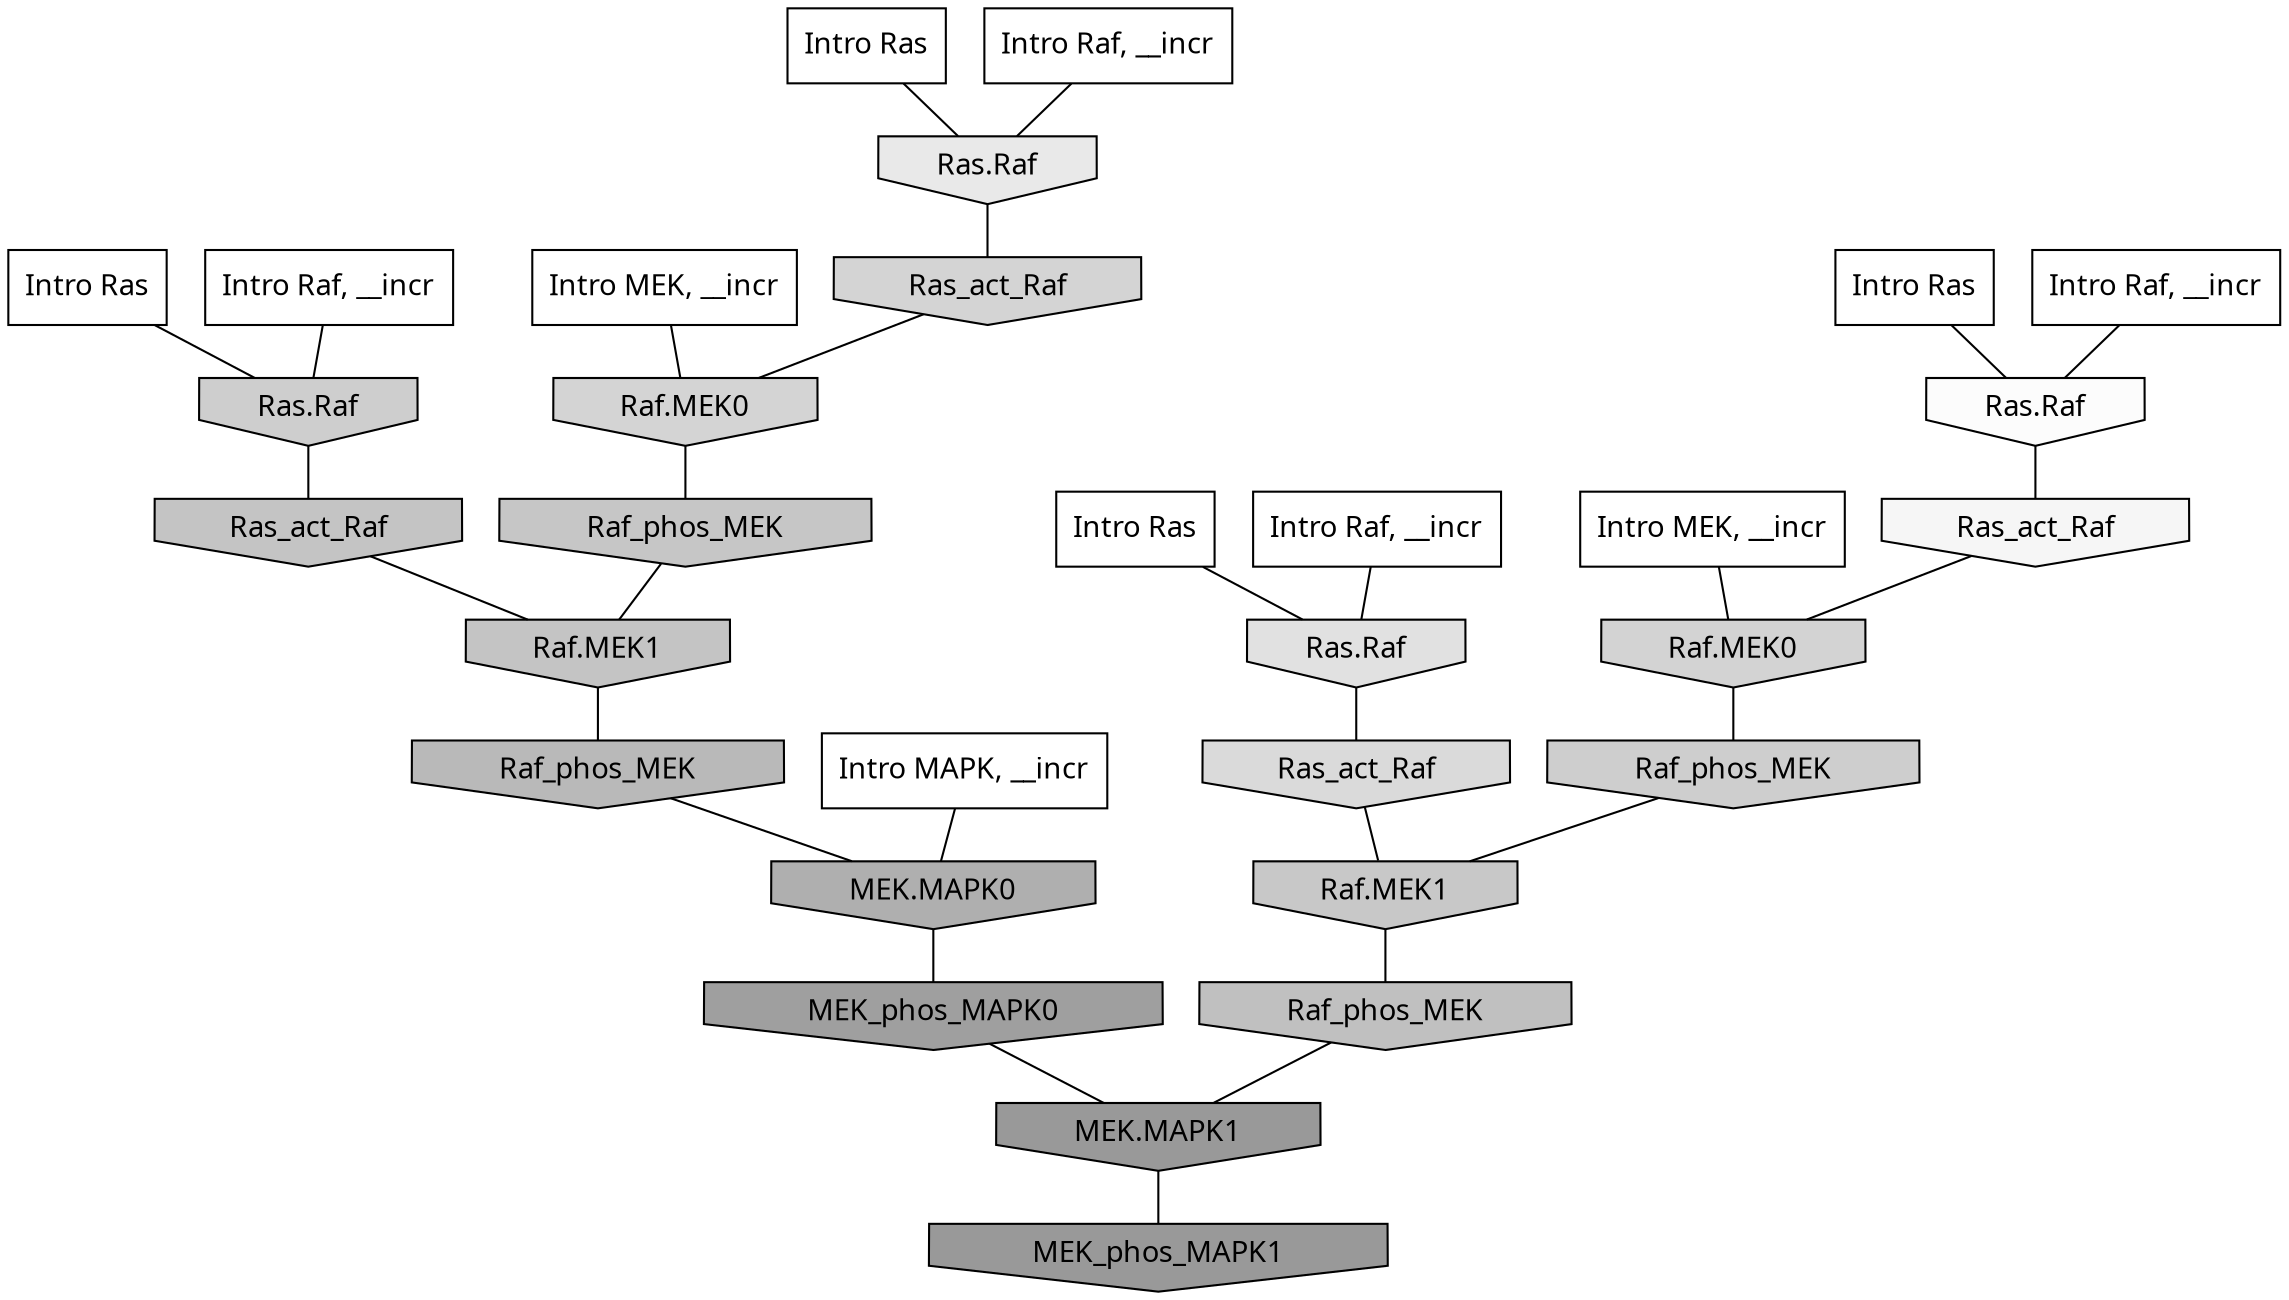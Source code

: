 digraph G{
  rankdir="TB";
  ranksep=0.30;
  node [fontname="CMU Serif"];
  edge [fontname="CMU Serif"];
  
  10 [label="Intro Ras", shape=rectangle, style=filled, fillcolor="0.000 0.000 1.000"]
  
  22 [label="Intro Ras", shape=rectangle, style=filled, fillcolor="0.000 0.000 1.000"]
  
  32 [label="Intro Ras", shape=rectangle, style=filled, fillcolor="0.000 0.000 1.000"]
  
  57 [label="Intro Ras", shape=rectangle, style=filled, fillcolor="0.000 0.000 1.000"]
  
  370 [label="Intro Raf, __incr", shape=rectangle, style=filled, fillcolor="0.000 0.000 1.000"]
  
  460 [label="Intro Raf, __incr", shape=rectangle, style=filled, fillcolor="0.000 0.000 1.000"]
  
  741 [label="Intro Raf, __incr", shape=rectangle, style=filled, fillcolor="0.000 0.000 1.000"]
  
  940 [label="Intro Raf, __incr", shape=rectangle, style=filled, fillcolor="0.000 0.000 1.000"]
  
  1478 [label="Intro MEK, __incr", shape=rectangle, style=filled, fillcolor="0.000 0.000 1.000"]
  
  1956 [label="Intro MEK, __incr", shape=rectangle, style=filled, fillcolor="0.000 0.000 1.000"]
  
  3050 [label="Intro MAPK, __incr", shape=rectangle, style=filled, fillcolor="0.000 0.000 1.000"]
  
  3398 [label="Ras.Raf", shape=invhouse, style=filled, fillcolor="0.000 0.000 0.986"]
  
  3516 [label="Ras_act_Raf", shape=invhouse, style=filled, fillcolor="0.000 0.000 0.963"]
  
  4080 [label="Ras.Raf", shape=invhouse, style=filled, fillcolor="0.000 0.000 0.913"]
  
  4501 [label="Ras.Raf", shape=invhouse, style=filled, fillcolor="0.000 0.000 0.881"]
  
  4896 [label="Ras_act_Raf", shape=invhouse, style=filled, fillcolor="0.000 0.000 0.854"]
  
  5286 [label="Ras_act_Raf", shape=invhouse, style=filled, fillcolor="0.000 0.000 0.829"]
  
  5288 [label="Raf.MEK0", shape=invhouse, style=filled, fillcolor="0.000 0.000 0.829"]
  
  5304 [label="Raf.MEK0", shape=invhouse, style=filled, fillcolor="0.000 0.000 0.828"]
  
  5598 [label="Ras.Raf", shape=invhouse, style=filled, fillcolor="0.000 0.000 0.808"]
  
  5613 [label="Raf_phos_MEK", shape=invhouse, style=filled, fillcolor="0.000 0.000 0.807"]
  
  6073 [label="Raf.MEK1", shape=invhouse, style=filled, fillcolor="0.000 0.000 0.782"]
  
  6180 [label="Raf_phos_MEK", shape=invhouse, style=filled, fillcolor="0.000 0.000 0.775"]
  
  6306 [label="Ras_act_Raf", shape=invhouse, style=filled, fillcolor="0.000 0.000 0.769"]
  
  6311 [label="Raf.MEK1", shape=invhouse, style=filled, fillcolor="0.000 0.000 0.769"]
  
  6680 [label="Raf_phos_MEK", shape=invhouse, style=filled, fillcolor="0.000 0.000 0.753"]
  
  7450 [label="Raf_phos_MEK", shape=invhouse, style=filled, fillcolor="0.000 0.000 0.725"]
  
  8659 [label="MEK.MAPK0", shape=invhouse, style=filled, fillcolor="0.000 0.000 0.685"]
  
  11103 [label="MEK_phos_MAPK0", shape=invhouse, style=filled, fillcolor="0.000 0.000 0.623"]
  
  12316 [label="MEK.MAPK1", shape=invhouse, style=filled, fillcolor="0.000 0.000 0.600"]
  
  12323 [label="MEK_phos_MAPK1", shape=invhouse, style=filled, fillcolor="0.000 0.000 0.600"]
  
  
  12316 -> 12323 [dir=none, color="0.000 0.000 0.000"] 
  11103 -> 12316 [dir=none, color="0.000 0.000 0.000"] 
  8659 -> 11103 [dir=none, color="0.000 0.000 0.000"] 
  7450 -> 8659 [dir=none, color="0.000 0.000 0.000"] 
  6680 -> 12316 [dir=none, color="0.000 0.000 0.000"] 
  6311 -> 7450 [dir=none, color="0.000 0.000 0.000"] 
  6306 -> 6311 [dir=none, color="0.000 0.000 0.000"] 
  6180 -> 6311 [dir=none, color="0.000 0.000 0.000"] 
  6073 -> 6680 [dir=none, color="0.000 0.000 0.000"] 
  5613 -> 6073 [dir=none, color="0.000 0.000 0.000"] 
  5598 -> 6306 [dir=none, color="0.000 0.000 0.000"] 
  5304 -> 5613 [dir=none, color="0.000 0.000 0.000"] 
  5288 -> 6180 [dir=none, color="0.000 0.000 0.000"] 
  5286 -> 5288 [dir=none, color="0.000 0.000 0.000"] 
  4896 -> 6073 [dir=none, color="0.000 0.000 0.000"] 
  4501 -> 4896 [dir=none, color="0.000 0.000 0.000"] 
  4080 -> 5286 [dir=none, color="0.000 0.000 0.000"] 
  3516 -> 5304 [dir=none, color="0.000 0.000 0.000"] 
  3398 -> 3516 [dir=none, color="0.000 0.000 0.000"] 
  3050 -> 8659 [dir=none, color="0.000 0.000 0.000"] 
  1956 -> 5288 [dir=none, color="0.000 0.000 0.000"] 
  1478 -> 5304 [dir=none, color="0.000 0.000 0.000"] 
  940 -> 4080 [dir=none, color="0.000 0.000 0.000"] 
  741 -> 5598 [dir=none, color="0.000 0.000 0.000"] 
  460 -> 3398 [dir=none, color="0.000 0.000 0.000"] 
  370 -> 4501 [dir=none, color="0.000 0.000 0.000"] 
  57 -> 4501 [dir=none, color="0.000 0.000 0.000"] 
  32 -> 3398 [dir=none, color="0.000 0.000 0.000"] 
  22 -> 4080 [dir=none, color="0.000 0.000 0.000"] 
  10 -> 5598 [dir=none, color="0.000 0.000 0.000"] 
  
  }
